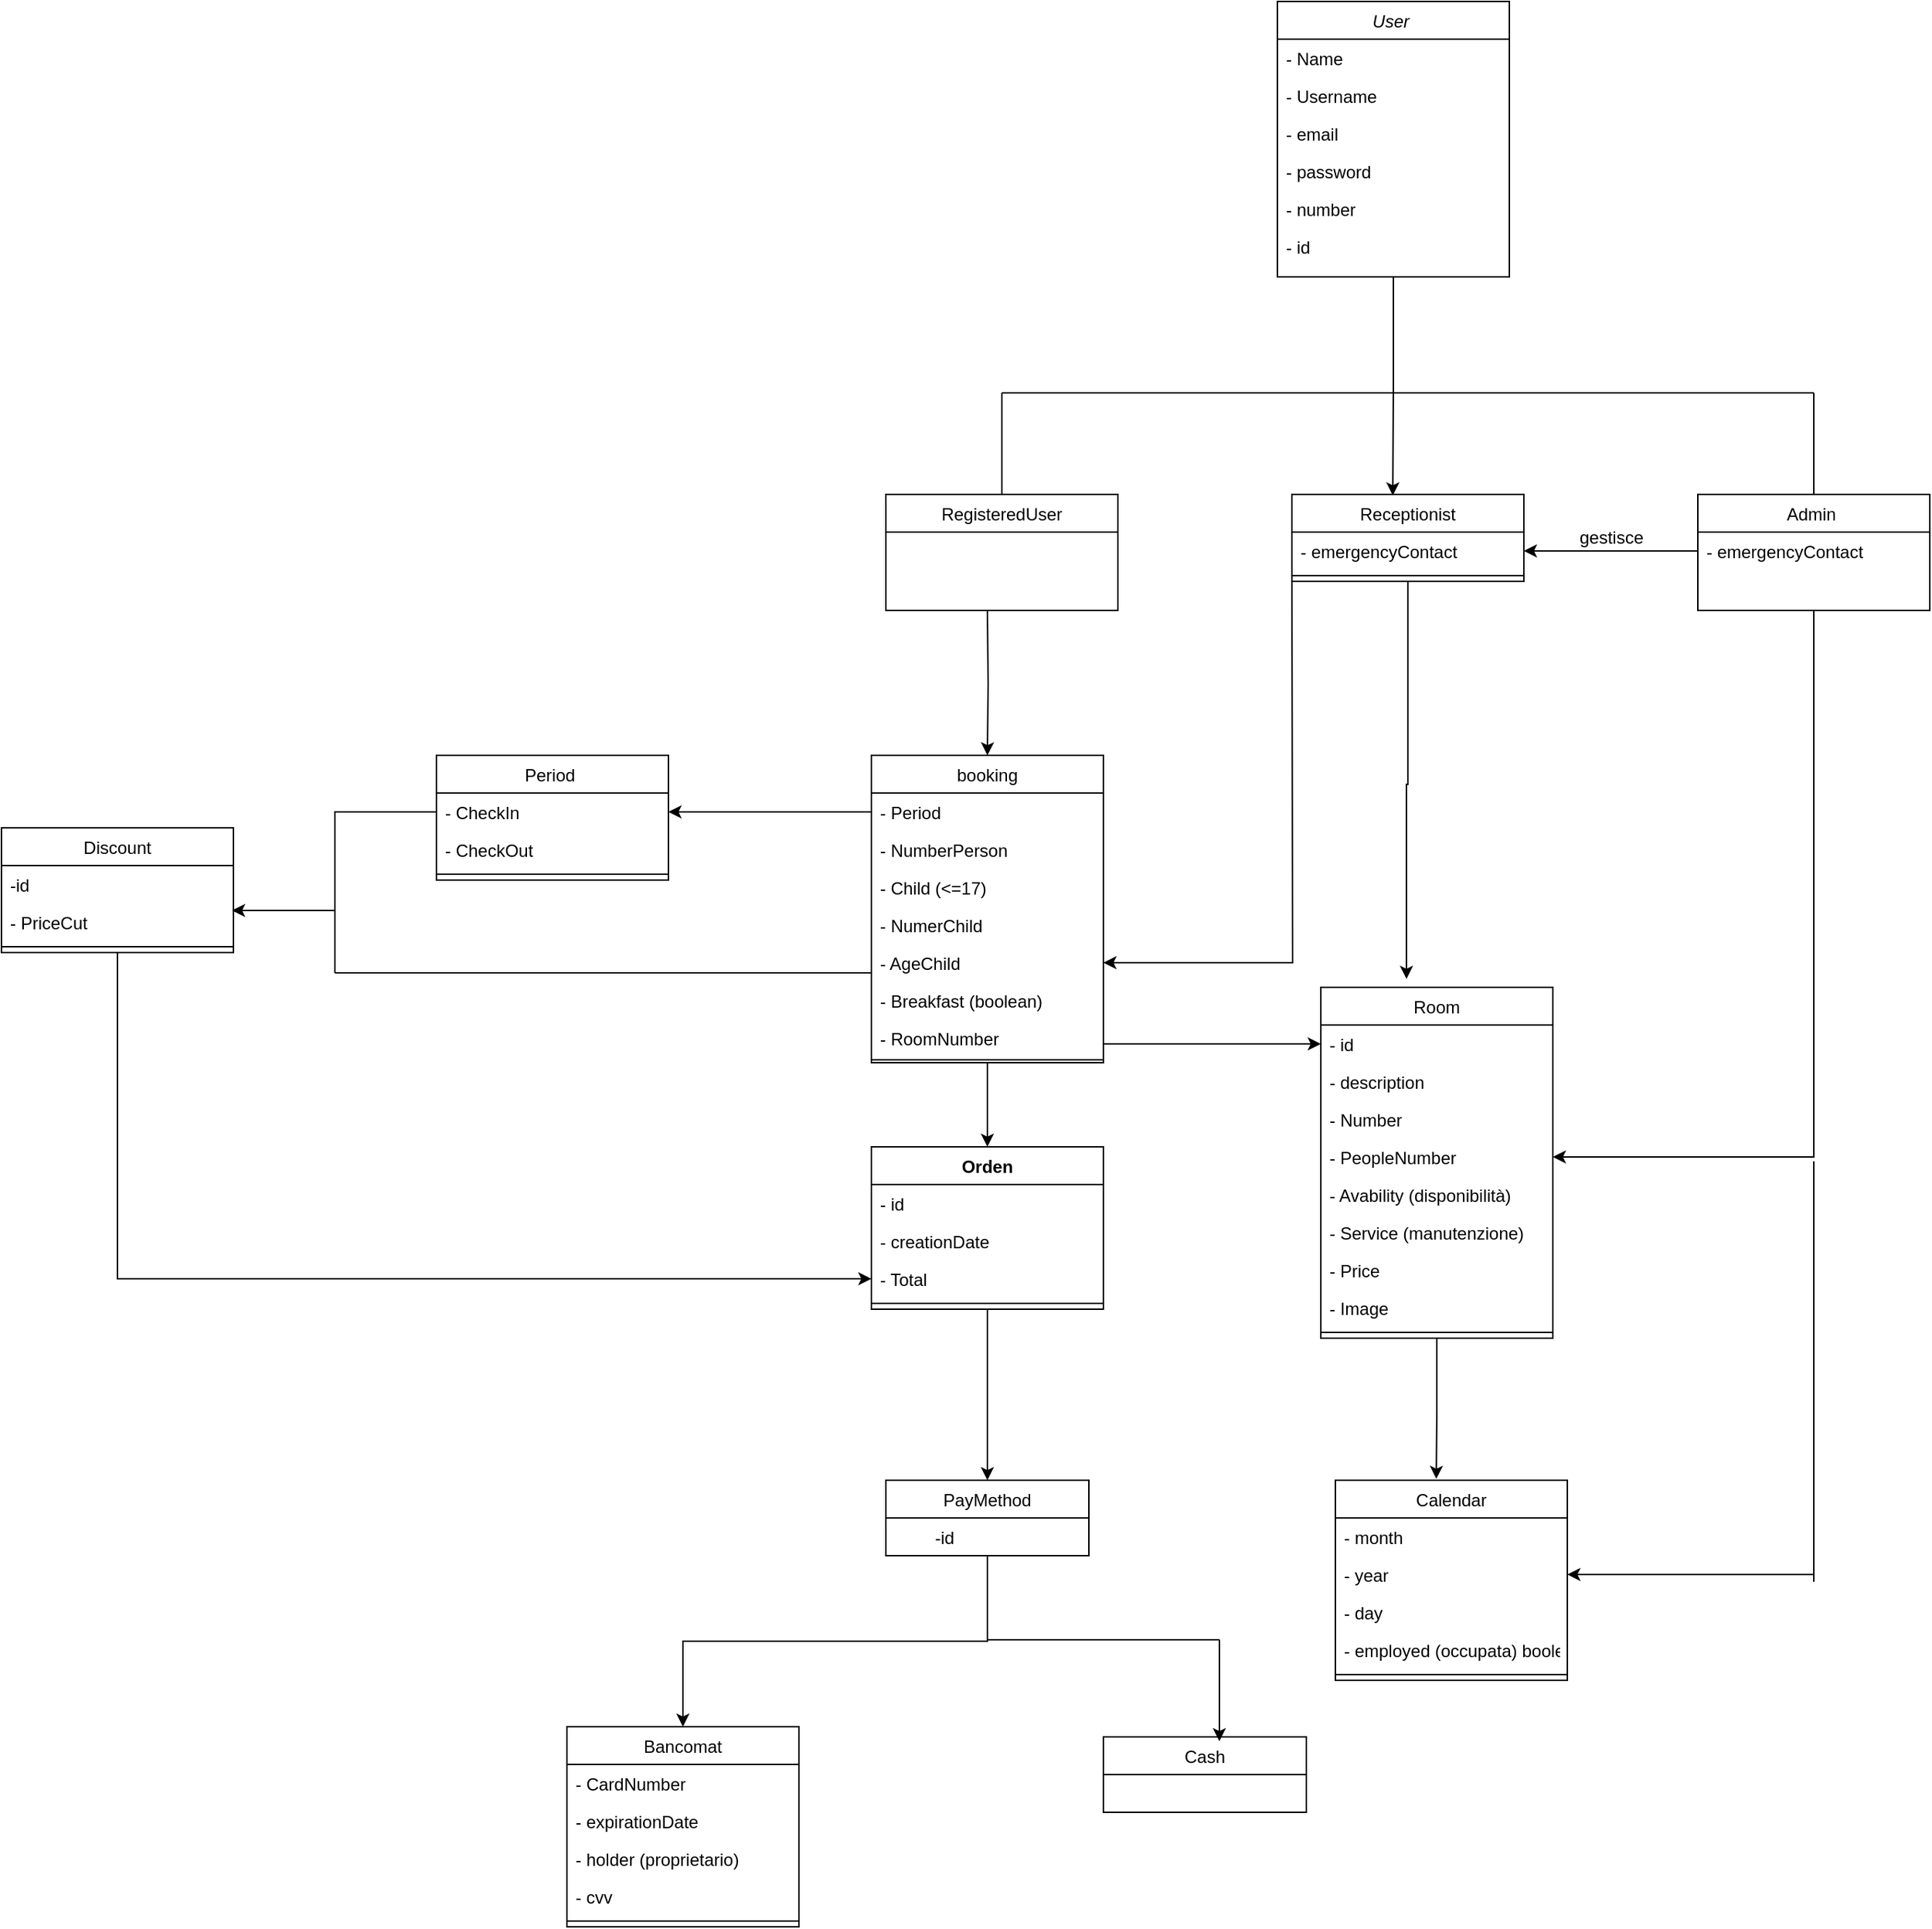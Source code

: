 <mxfile version="16.5.1" type="device"><diagram id="C5RBs43oDa-KdzZeNtuy" name="Page-1"><mxGraphModel dx="2391" dy="2247" grid="1" gridSize="10" guides="1" tooltips="1" connect="1" arrows="1" fold="1" page="1" pageScale="1" pageWidth="827" pageHeight="1169" math="0" shadow="0"><root><mxCell id="WIyWlLk6GJQsqaUBKTNV-0"/><mxCell id="WIyWlLk6GJQsqaUBKTNV-1" parent="WIyWlLk6GJQsqaUBKTNV-0"/><mxCell id="mj9hPGUVosMkc8B9japf-132" style="edgeStyle=orthogonalEdgeStyle;rounded=0;orthogonalLoop=1;jettySize=auto;html=1;exitX=0.5;exitY=1;exitDx=0;exitDy=0;entryX=0.435;entryY=0.012;entryDx=0;entryDy=0;entryPerimeter=0;" parent="WIyWlLk6GJQsqaUBKTNV-1" source="zkfFHV4jXpPFQw0GAbJ--0" target="mj9hPGUVosMkc8B9japf-123" edge="1"><mxGeometry relative="1" as="geometry"/></mxCell><mxCell id="zkfFHV4jXpPFQw0GAbJ--0" value="User " style="swimlane;fontStyle=2;align=center;verticalAlign=top;childLayout=stackLayout;horizontal=1;startSize=26;horizontalStack=0;resizeParent=1;resizeLast=0;collapsible=1;marginBottom=0;rounded=0;shadow=0;strokeWidth=1;" parent="WIyWlLk6GJQsqaUBKTNV-1" vertex="1"><mxGeometry x="280" y="-80" width="160" height="190" as="geometry"><mxRectangle x="230" y="140" width="160" height="26" as="alternateBounds"/></mxGeometry></mxCell><mxCell id="mj9hPGUVosMkc8B9japf-0" value="- Name" style="text;align=left;verticalAlign=top;spacingLeft=4;spacingRight=4;overflow=hidden;rotatable=0;points=[[0,0.5],[1,0.5]];portConstraint=eastwest;" parent="zkfFHV4jXpPFQw0GAbJ--0" vertex="1"><mxGeometry y="26" width="160" height="26" as="geometry"/></mxCell><mxCell id="zkfFHV4jXpPFQw0GAbJ--2" value="- Username" style="text;align=left;verticalAlign=top;spacingLeft=4;spacingRight=4;overflow=hidden;rotatable=0;points=[[0,0.5],[1,0.5]];portConstraint=eastwest;rounded=0;shadow=0;html=0;" parent="zkfFHV4jXpPFQw0GAbJ--0" vertex="1"><mxGeometry y="52" width="160" height="26" as="geometry"/></mxCell><mxCell id="zkfFHV4jXpPFQw0GAbJ--3" value="- email" style="text;align=left;verticalAlign=top;spacingLeft=4;spacingRight=4;overflow=hidden;rotatable=0;points=[[0,0.5],[1,0.5]];portConstraint=eastwest;rounded=0;shadow=0;html=0;" parent="zkfFHV4jXpPFQw0GAbJ--0" vertex="1"><mxGeometry y="78" width="160" height="26" as="geometry"/></mxCell><mxCell id="mj9hPGUVosMkc8B9japf-1" value="- password" style="text;align=left;verticalAlign=top;spacingLeft=4;spacingRight=4;overflow=hidden;rotatable=0;points=[[0,0.5],[1,0.5]];portConstraint=eastwest;rounded=0;shadow=0;html=0;" parent="zkfFHV4jXpPFQw0GAbJ--0" vertex="1"><mxGeometry y="104" width="160" height="26" as="geometry"/></mxCell><mxCell id="24OJSBxCV58KQfM7nfvL-1" value="- number" style="text;align=left;verticalAlign=top;spacingLeft=4;spacingRight=4;overflow=hidden;rotatable=0;points=[[0,0.5],[1,0.5]];portConstraint=eastwest;rounded=0;shadow=0;html=0;" vertex="1" parent="zkfFHV4jXpPFQw0GAbJ--0"><mxGeometry y="130" width="160" height="26" as="geometry"/></mxCell><mxCell id="24OJSBxCV58KQfM7nfvL-2" value="- id" style="text;align=left;verticalAlign=top;spacingLeft=4;spacingRight=4;overflow=hidden;rotatable=0;points=[[0,0.5],[1,0.5]];portConstraint=eastwest;rounded=0;shadow=0;html=0;" vertex="1" parent="zkfFHV4jXpPFQw0GAbJ--0"><mxGeometry y="156" width="160" height="26" as="geometry"/></mxCell><mxCell id="mj9hPGUVosMkc8B9japf-68" style="edgeStyle=orthogonalEdgeStyle;rounded=0;orthogonalLoop=1;jettySize=auto;html=1;entryX=0.5;entryY=0;entryDx=0;entryDy=0;" parent="WIyWlLk6GJQsqaUBKTNV-1" target="mj9hPGUVosMkc8B9japf-46" edge="1"><mxGeometry relative="1" as="geometry"><mxPoint x="80" y="340" as="sourcePoint"/></mxGeometry></mxCell><mxCell id="zkfFHV4jXpPFQw0GAbJ--6" value="RegisteredUser" style="swimlane;fontStyle=0;align=center;verticalAlign=top;childLayout=stackLayout;horizontal=1;startSize=26;horizontalStack=0;resizeParent=1;resizeLast=0;collapsible=1;marginBottom=0;rounded=0;shadow=0;strokeWidth=1;" parent="WIyWlLk6GJQsqaUBKTNV-1" vertex="1"><mxGeometry x="10" y="260" width="160" height="80" as="geometry"><mxRectangle x="130" y="380" width="160" height="26" as="alternateBounds"/></mxGeometry></mxCell><mxCell id="mj9hPGUVosMkc8B9japf-153" style="edgeStyle=orthogonalEdgeStyle;rounded=0;orthogonalLoop=1;jettySize=auto;html=1;exitX=0.5;exitY=1;exitDx=0;exitDy=0;entryX=1;entryY=0.5;entryDx=0;entryDy=0;" parent="WIyWlLk6GJQsqaUBKTNV-1" source="zkfFHV4jXpPFQw0GAbJ--17" target="mj9hPGUVosMkc8B9japf-115" edge="1"><mxGeometry relative="1" as="geometry"/></mxCell><mxCell id="zkfFHV4jXpPFQw0GAbJ--17" value="Admin " style="swimlane;fontStyle=0;align=center;verticalAlign=top;childLayout=stackLayout;horizontal=1;startSize=26;horizontalStack=0;resizeParent=1;resizeLast=0;collapsible=1;marginBottom=0;rounded=0;shadow=0;strokeWidth=1;" parent="WIyWlLk6GJQsqaUBKTNV-1" vertex="1"><mxGeometry x="570" y="260" width="160" height="80" as="geometry"><mxRectangle x="550" y="140" width="160" height="26" as="alternateBounds"/></mxGeometry></mxCell><mxCell id="mj9hPGUVosMkc8B9japf-11" value="- emergencyContact" style="text;align=left;verticalAlign=top;spacingLeft=4;spacingRight=4;overflow=hidden;rotatable=0;points=[[0,0.5],[1,0.5]];portConstraint=eastwest;rounded=0;shadow=0;html=0;" parent="zkfFHV4jXpPFQw0GAbJ--17" vertex="1"><mxGeometry y="26" width="160" height="26" as="geometry"/></mxCell><mxCell id="mj9hPGUVosMkc8B9japf-6" value="" style="endArrow=none;html=1;rounded=0;" parent="WIyWlLk6GJQsqaUBKTNV-1" edge="1"><mxGeometry width="50" height="50" relative="1" as="geometry"><mxPoint x="90" y="190" as="sourcePoint"/><mxPoint x="360" y="190" as="targetPoint"/></mxGeometry></mxCell><mxCell id="mj9hPGUVosMkc8B9japf-7" value="" style="endArrow=none;html=1;rounded=0;exitX=0.5;exitY=0;exitDx=0;exitDy=0;" parent="WIyWlLk6GJQsqaUBKTNV-1" source="zkfFHV4jXpPFQw0GAbJ--6" edge="1"><mxGeometry width="50" height="50" relative="1" as="geometry"><mxPoint x="380" y="200" as="sourcePoint"/><mxPoint x="90" y="190" as="targetPoint"/></mxGeometry></mxCell><mxCell id="mj9hPGUVosMkc8B9japf-8" value="" style="endArrow=none;html=1;rounded=0;" parent="WIyWlLk6GJQsqaUBKTNV-1" edge="1"><mxGeometry width="50" height="50" relative="1" as="geometry"><mxPoint x="360" y="190" as="sourcePoint"/><mxPoint x="650" y="190" as="targetPoint"/></mxGeometry></mxCell><mxCell id="mj9hPGUVosMkc8B9japf-9" value="" style="endArrow=none;html=1;rounded=0;exitX=0.5;exitY=0;exitDx=0;exitDy=0;" parent="WIyWlLk6GJQsqaUBKTNV-1" source="zkfFHV4jXpPFQw0GAbJ--17" edge="1"><mxGeometry width="50" height="50" relative="1" as="geometry"><mxPoint x="380" y="200" as="sourcePoint"/><mxPoint x="650" y="190" as="targetPoint"/></mxGeometry></mxCell><mxCell id="mj9hPGUVosMkc8B9japf-100" style="edgeStyle=orthogonalEdgeStyle;rounded=0;orthogonalLoop=1;jettySize=auto;html=1;exitX=0.5;exitY=1;exitDx=0;exitDy=0;" parent="WIyWlLk6GJQsqaUBKTNV-1" source="mj9hPGUVosMkc8B9japf-12" target="mj9hPGUVosMkc8B9japf-34" edge="1"><mxGeometry relative="1" as="geometry"/></mxCell><mxCell id="mj9hPGUVosMkc8B9japf-12" value="PayMethod" style="swimlane;fontStyle=0;childLayout=stackLayout;horizontal=1;startSize=26;fillColor=none;horizontalStack=0;resizeParent=1;resizeParentMax=0;resizeLast=0;collapsible=1;marginBottom=0;" parent="WIyWlLk6GJQsqaUBKTNV-1" vertex="1"><mxGeometry x="10" y="940" width="140" height="52" as="geometry"/></mxCell><mxCell id="mj9hPGUVosMkc8B9japf-20" value="Cash" style="swimlane;fontStyle=0;childLayout=stackLayout;horizontal=1;startSize=26;fillColor=none;horizontalStack=0;resizeParent=1;resizeParentMax=0;resizeLast=0;collapsible=1;marginBottom=0;" parent="WIyWlLk6GJQsqaUBKTNV-1" vertex="1"><mxGeometry x="160" y="1117" width="140" height="52" as="geometry"/></mxCell><mxCell id="mj9hPGUVosMkc8B9japf-34" value="Bancomat" style="swimlane;fontStyle=0;align=center;verticalAlign=top;childLayout=stackLayout;horizontal=1;startSize=26;horizontalStack=0;resizeParent=1;resizeParentMax=0;resizeLast=0;collapsible=1;marginBottom=0;" parent="WIyWlLk6GJQsqaUBKTNV-1" vertex="1"><mxGeometry x="-210" y="1110" width="160" height="138" as="geometry"/></mxCell><mxCell id="mj9hPGUVosMkc8B9japf-35" value="- CardNumber" style="text;strokeColor=none;fillColor=none;align=left;verticalAlign=top;spacingLeft=4;spacingRight=4;overflow=hidden;rotatable=0;points=[[0,0.5],[1,0.5]];portConstraint=eastwest;" parent="mj9hPGUVosMkc8B9japf-34" vertex="1"><mxGeometry y="26" width="160" height="26" as="geometry"/></mxCell><mxCell id="mj9hPGUVosMkc8B9japf-40" value="- expirationDate" style="text;strokeColor=none;fillColor=none;align=left;verticalAlign=top;spacingLeft=4;spacingRight=4;overflow=hidden;rotatable=0;points=[[0,0.5],[1,0.5]];portConstraint=eastwest;" parent="mj9hPGUVosMkc8B9japf-34" vertex="1"><mxGeometry y="52" width="160" height="26" as="geometry"/></mxCell><mxCell id="mj9hPGUVosMkc8B9japf-41" value="- holder (proprietario)" style="text;strokeColor=none;fillColor=none;align=left;verticalAlign=top;spacingLeft=4;spacingRight=4;overflow=hidden;rotatable=0;points=[[0,0.5],[1,0.5]];portConstraint=eastwest;" parent="mj9hPGUVosMkc8B9japf-34" vertex="1"><mxGeometry y="78" width="160" height="26" as="geometry"/></mxCell><mxCell id="mj9hPGUVosMkc8B9japf-42" value="- cvv" style="text;strokeColor=none;fillColor=none;align=left;verticalAlign=top;spacingLeft=4;spacingRight=4;overflow=hidden;rotatable=0;points=[[0,0.5],[1,0.5]];portConstraint=eastwest;" parent="mj9hPGUVosMkc8B9japf-34" vertex="1"><mxGeometry y="104" width="160" height="26" as="geometry"/></mxCell><mxCell id="mj9hPGUVosMkc8B9japf-36" value="" style="line;strokeWidth=1;fillColor=none;align=left;verticalAlign=middle;spacingTop=-1;spacingLeft=3;spacingRight=3;rotatable=0;labelPosition=right;points=[];portConstraint=eastwest;" parent="mj9hPGUVosMkc8B9japf-34" vertex="1"><mxGeometry y="130" width="160" height="8" as="geometry"/></mxCell><mxCell id="mj9hPGUVosMkc8B9japf-97" style="edgeStyle=orthogonalEdgeStyle;rounded=0;orthogonalLoop=1;jettySize=auto;html=1;exitX=0.5;exitY=1;exitDx=0;exitDy=0;entryX=0.5;entryY=0;entryDx=0;entryDy=0;" parent="WIyWlLk6GJQsqaUBKTNV-1" source="mj9hPGUVosMkc8B9japf-46" target="mj9hPGUVosMkc8B9japf-90" edge="1"><mxGeometry relative="1" as="geometry"/></mxCell><mxCell id="mj9hPGUVosMkc8B9japf-46" value="booking" style="swimlane;fontStyle=0;align=center;verticalAlign=top;childLayout=stackLayout;horizontal=1;startSize=26;horizontalStack=0;resizeParent=1;resizeParentMax=0;resizeLast=0;collapsible=1;marginBottom=0;" parent="WIyWlLk6GJQsqaUBKTNV-1" vertex="1"><mxGeometry y="440" width="160" height="212" as="geometry"/></mxCell><mxCell id="mj9hPGUVosMkc8B9japf-47" value="- Period " style="text;strokeColor=none;fillColor=none;align=left;verticalAlign=top;spacingLeft=4;spacingRight=4;overflow=hidden;rotatable=0;points=[[0,0.5],[1,0.5]];portConstraint=eastwest;" parent="mj9hPGUVosMkc8B9japf-46" vertex="1"><mxGeometry y="26" width="160" height="26" as="geometry"/></mxCell><mxCell id="mj9hPGUVosMkc8B9japf-56" value="- NumberPerson" style="text;strokeColor=none;fillColor=none;align=left;verticalAlign=top;spacingLeft=4;spacingRight=4;overflow=hidden;rotatable=0;points=[[0,0.5],[1,0.5]];portConstraint=eastwest;" parent="mj9hPGUVosMkc8B9japf-46" vertex="1"><mxGeometry y="52" width="160" height="26" as="geometry"/></mxCell><mxCell id="24OJSBxCV58KQfM7nfvL-8" value="- Child (&lt;=17)" style="text;strokeColor=none;fillColor=none;align=left;verticalAlign=top;spacingLeft=4;spacingRight=4;overflow=hidden;rotatable=0;points=[[0,0.5],[1,0.5]];portConstraint=eastwest;" vertex="1" parent="mj9hPGUVosMkc8B9japf-46"><mxGeometry y="78" width="160" height="26" as="geometry"/></mxCell><mxCell id="24OJSBxCV58KQfM7nfvL-9" value="- NumerChild" style="text;strokeColor=none;fillColor=none;align=left;verticalAlign=top;spacingLeft=4;spacingRight=4;overflow=hidden;rotatable=0;points=[[0,0.5],[1,0.5]];portConstraint=eastwest;" vertex="1" parent="mj9hPGUVosMkc8B9japf-46"><mxGeometry y="104" width="160" height="26" as="geometry"/></mxCell><mxCell id="mj9hPGUVosMkc8B9japf-57" value="- AgeChild" style="text;strokeColor=none;fillColor=none;align=left;verticalAlign=top;spacingLeft=4;spacingRight=4;overflow=hidden;rotatable=0;points=[[0,0.5],[1,0.5]];portConstraint=eastwest;" parent="mj9hPGUVosMkc8B9japf-46" vertex="1"><mxGeometry y="130" width="160" height="26" as="geometry"/></mxCell><mxCell id="mj9hPGUVosMkc8B9japf-66" value="- Breakfast (boolean)" style="text;strokeColor=none;fillColor=none;align=left;verticalAlign=top;spacingLeft=4;spacingRight=4;overflow=hidden;rotatable=0;points=[[0,0.5],[1,0.5]];portConstraint=eastwest;" parent="mj9hPGUVosMkc8B9japf-46" vertex="1"><mxGeometry y="156" width="160" height="26" as="geometry"/></mxCell><mxCell id="mj9hPGUVosMkc8B9japf-67" value="- RoomNumber" style="text;strokeColor=none;fillColor=none;align=left;verticalAlign=top;spacingLeft=4;spacingRight=4;overflow=hidden;rotatable=0;points=[[0,0.5],[1,0.5]];portConstraint=eastwest;" parent="mj9hPGUVosMkc8B9japf-46" vertex="1"><mxGeometry y="182" width="160" height="26" as="geometry"/></mxCell><mxCell id="mj9hPGUVosMkc8B9japf-48" value="" style="line;strokeWidth=1;fillColor=none;align=left;verticalAlign=middle;spacingTop=-1;spacingLeft=3;spacingRight=3;rotatable=0;labelPosition=right;points=[];portConstraint=eastwest;" parent="mj9hPGUVosMkc8B9japf-46" vertex="1"><mxGeometry y="208" width="160" height="4" as="geometry"/></mxCell><mxCell id="mj9hPGUVosMkc8B9japf-50" value="Period " style="swimlane;fontStyle=0;align=center;verticalAlign=top;childLayout=stackLayout;horizontal=1;startSize=26;horizontalStack=0;resizeParent=1;resizeParentMax=0;resizeLast=0;collapsible=1;marginBottom=0;" parent="WIyWlLk6GJQsqaUBKTNV-1" vertex="1"><mxGeometry x="-300" y="440" width="160" height="86" as="geometry"/></mxCell><mxCell id="mj9hPGUVosMkc8B9japf-51" value="- CheckIn" style="text;strokeColor=none;fillColor=none;align=left;verticalAlign=top;spacingLeft=4;spacingRight=4;overflow=hidden;rotatable=0;points=[[0,0.5],[1,0.5]];portConstraint=eastwest;" parent="mj9hPGUVosMkc8B9japf-50" vertex="1"><mxGeometry y="26" width="160" height="26" as="geometry"/></mxCell><mxCell id="mj9hPGUVosMkc8B9japf-54" value="- CheckOut" style="text;strokeColor=none;fillColor=none;align=left;verticalAlign=top;spacingLeft=4;spacingRight=4;overflow=hidden;rotatable=0;points=[[0,0.5],[1,0.5]];portConstraint=eastwest;" parent="mj9hPGUVosMkc8B9japf-50" vertex="1"><mxGeometry y="52" width="160" height="26" as="geometry"/></mxCell><mxCell id="mj9hPGUVosMkc8B9japf-52" value="" style="line;strokeWidth=1;fillColor=none;align=left;verticalAlign=middle;spacingTop=-1;spacingLeft=3;spacingRight=3;rotatable=0;labelPosition=right;points=[];portConstraint=eastwest;" parent="mj9hPGUVosMkc8B9japf-50" vertex="1"><mxGeometry y="78" width="160" height="8" as="geometry"/></mxCell><mxCell id="mj9hPGUVosMkc8B9japf-98" style="edgeStyle=orthogonalEdgeStyle;rounded=0;orthogonalLoop=1;jettySize=auto;html=1;exitX=0.5;exitY=1;exitDx=0;exitDy=0;entryX=0;entryY=0.5;entryDx=0;entryDy=0;" parent="WIyWlLk6GJQsqaUBKTNV-1" source="mj9hPGUVosMkc8B9japf-77" target="mj9hPGUVosMkc8B9japf-95" edge="1"><mxGeometry relative="1" as="geometry"/></mxCell><mxCell id="mj9hPGUVosMkc8B9japf-77" value="Discount" style="swimlane;fontStyle=0;align=center;verticalAlign=top;childLayout=stackLayout;horizontal=1;startSize=26;horizontalStack=0;resizeParent=1;resizeParentMax=0;resizeLast=0;collapsible=1;marginBottom=0;" parent="WIyWlLk6GJQsqaUBKTNV-1" vertex="1"><mxGeometry x="-600" y="490" width="160" height="86" as="geometry"/></mxCell><mxCell id="mj9hPGUVosMkc8B9japf-78" value="-id" style="text;strokeColor=none;fillColor=none;align=left;verticalAlign=top;spacingLeft=4;spacingRight=4;overflow=hidden;rotatable=0;points=[[0,0.5],[1,0.5]];portConstraint=eastwest;" parent="mj9hPGUVosMkc8B9japf-77" vertex="1"><mxGeometry y="26" width="160" height="26" as="geometry"/></mxCell><mxCell id="mj9hPGUVosMkc8B9japf-83" value="- PriceCut" style="text;strokeColor=none;fillColor=none;align=left;verticalAlign=top;spacingLeft=4;spacingRight=4;overflow=hidden;rotatable=0;points=[[0,0.5],[1,0.5]];portConstraint=eastwest;" parent="mj9hPGUVosMkc8B9japf-77" vertex="1"><mxGeometry y="52" width="160" height="26" as="geometry"/></mxCell><mxCell id="mj9hPGUVosMkc8B9japf-79" value="" style="line;strokeWidth=1;fillColor=none;align=left;verticalAlign=middle;spacingTop=-1;spacingLeft=3;spacingRight=3;rotatable=0;labelPosition=right;points=[];portConstraint=eastwest;" parent="mj9hPGUVosMkc8B9japf-77" vertex="1"><mxGeometry y="78" width="160" height="8" as="geometry"/></mxCell><mxCell id="mj9hPGUVosMkc8B9japf-85" style="edgeStyle=orthogonalEdgeStyle;rounded=0;orthogonalLoop=1;jettySize=auto;html=1;exitX=0;exitY=0.5;exitDx=0;exitDy=0;entryX=0.994;entryY=0.192;entryDx=0;entryDy=0;entryPerimeter=0;" parent="WIyWlLk6GJQsqaUBKTNV-1" source="mj9hPGUVosMkc8B9japf-51" target="mj9hPGUVosMkc8B9japf-83" edge="1"><mxGeometry relative="1" as="geometry"/></mxCell><mxCell id="mj9hPGUVosMkc8B9japf-87" value="" style="endArrow=none;html=1;rounded=0;" parent="WIyWlLk6GJQsqaUBKTNV-1" edge="1"><mxGeometry width="50" height="50" relative="1" as="geometry"><mxPoint x="-370" y="540" as="sourcePoint"/><mxPoint x="-370" y="590" as="targetPoint"/></mxGeometry></mxCell><mxCell id="mj9hPGUVosMkc8B9japf-89" style="edgeStyle=orthogonalEdgeStyle;rounded=0;orthogonalLoop=1;jettySize=auto;html=1;exitX=0;exitY=0.5;exitDx=0;exitDy=0;entryX=1;entryY=0.5;entryDx=0;entryDy=0;" parent="WIyWlLk6GJQsqaUBKTNV-1" source="mj9hPGUVosMkc8B9japf-47" target="mj9hPGUVosMkc8B9japf-51" edge="1"><mxGeometry relative="1" as="geometry"/></mxCell><mxCell id="mj9hPGUVosMkc8B9japf-99" style="edgeStyle=orthogonalEdgeStyle;rounded=0;orthogonalLoop=1;jettySize=auto;html=1;exitX=0.5;exitY=1;exitDx=0;exitDy=0;entryX=0.5;entryY=0;entryDx=0;entryDy=0;" parent="WIyWlLk6GJQsqaUBKTNV-1" source="mj9hPGUVosMkc8B9japf-90" target="mj9hPGUVosMkc8B9japf-12" edge="1"><mxGeometry relative="1" as="geometry"/></mxCell><mxCell id="mj9hPGUVosMkc8B9japf-90" value="Orden" style="swimlane;fontStyle=1;align=center;verticalAlign=top;childLayout=stackLayout;horizontal=1;startSize=26;horizontalStack=0;resizeParent=1;resizeParentMax=0;resizeLast=0;collapsible=1;marginBottom=0;" parent="WIyWlLk6GJQsqaUBKTNV-1" vertex="1"><mxGeometry y="710" width="160" height="112" as="geometry"/></mxCell><mxCell id="mj9hPGUVosMkc8B9japf-91" value="- id " style="text;strokeColor=none;fillColor=none;align=left;verticalAlign=top;spacingLeft=4;spacingRight=4;overflow=hidden;rotatable=0;points=[[0,0.5],[1,0.5]];portConstraint=eastwest;" parent="mj9hPGUVosMkc8B9japf-90" vertex="1"><mxGeometry y="26" width="160" height="26" as="geometry"/></mxCell><mxCell id="mj9hPGUVosMkc8B9japf-94" value="- creationDate" style="text;strokeColor=none;fillColor=none;align=left;verticalAlign=top;spacingLeft=4;spacingRight=4;overflow=hidden;rotatable=0;points=[[0,0.5],[1,0.5]];portConstraint=eastwest;" parent="mj9hPGUVosMkc8B9japf-90" vertex="1"><mxGeometry y="52" width="160" height="26" as="geometry"/></mxCell><mxCell id="mj9hPGUVosMkc8B9japf-95" value="- Total" style="text;strokeColor=none;fillColor=none;align=left;verticalAlign=top;spacingLeft=4;spacingRight=4;overflow=hidden;rotatable=0;points=[[0,0.5],[1,0.5]];portConstraint=eastwest;" parent="mj9hPGUVosMkc8B9japf-90" vertex="1"><mxGeometry y="78" width="160" height="26" as="geometry"/></mxCell><mxCell id="mj9hPGUVosMkc8B9japf-92" value="" style="line;strokeWidth=1;fillColor=none;align=left;verticalAlign=middle;spacingTop=-1;spacingLeft=3;spacingRight=3;rotatable=0;labelPosition=right;points=[];portConstraint=eastwest;" parent="mj9hPGUVosMkc8B9japf-90" vertex="1"><mxGeometry y="104" width="160" height="8" as="geometry"/></mxCell><mxCell id="mj9hPGUVosMkc8B9japf-102" value="" style="endArrow=none;html=1;rounded=0;" parent="WIyWlLk6GJQsqaUBKTNV-1" edge="1"><mxGeometry width="50" height="50" relative="1" as="geometry"><mxPoint x="80" y="1050" as="sourcePoint"/><mxPoint x="240" y="1050" as="targetPoint"/></mxGeometry></mxCell><mxCell id="mj9hPGUVosMkc8B9japf-103" value="" style="endArrow=classic;html=1;rounded=0;" parent="WIyWlLk6GJQsqaUBKTNV-1" edge="1"><mxGeometry width="50" height="50" relative="1" as="geometry"><mxPoint x="240" y="1050" as="sourcePoint"/><mxPoint x="240" y="1120" as="targetPoint"/></mxGeometry></mxCell><mxCell id="mj9hPGUVosMkc8B9japf-152" style="edgeStyle=orthogonalEdgeStyle;rounded=0;orthogonalLoop=1;jettySize=auto;html=1;exitX=0.5;exitY=1;exitDx=0;exitDy=0;entryX=0.435;entryY=-0.007;entryDx=0;entryDy=0;entryPerimeter=0;" parent="WIyWlLk6GJQsqaUBKTNV-1" source="mj9hPGUVosMkc8B9japf-109" target="mj9hPGUVosMkc8B9japf-145" edge="1"><mxGeometry relative="1" as="geometry"/></mxCell><mxCell id="mj9hPGUVosMkc8B9japf-109" value="Room" style="swimlane;fontStyle=0;align=center;verticalAlign=top;childLayout=stackLayout;horizontal=1;startSize=26;horizontalStack=0;resizeParent=1;resizeParentMax=0;resizeLast=0;collapsible=1;marginBottom=0;" parent="WIyWlLk6GJQsqaUBKTNV-1" vertex="1"><mxGeometry x="310" y="600" width="160" height="242" as="geometry"/></mxCell><mxCell id="mj9hPGUVosMkc8B9japf-110" value="- id&#10;" style="text;strokeColor=none;fillColor=none;align=left;verticalAlign=top;spacingLeft=4;spacingRight=4;overflow=hidden;rotatable=0;points=[[0,0.5],[1,0.5]];portConstraint=eastwest;" parent="mj9hPGUVosMkc8B9japf-109" vertex="1"><mxGeometry y="26" width="160" height="26" as="geometry"/></mxCell><mxCell id="mj9hPGUVosMkc8B9japf-142" value="- description" style="text;strokeColor=none;fillColor=none;align=left;verticalAlign=top;spacingLeft=4;spacingRight=4;overflow=hidden;rotatable=0;points=[[0,0.5],[1,0.5]];portConstraint=eastwest;" parent="mj9hPGUVosMkc8B9japf-109" vertex="1"><mxGeometry y="52" width="160" height="26" as="geometry"/></mxCell><mxCell id="mj9hPGUVosMkc8B9japf-113" value="- Number" style="text;strokeColor=none;fillColor=none;align=left;verticalAlign=top;spacingLeft=4;spacingRight=4;overflow=hidden;rotatable=0;points=[[0,0.5],[1,0.5]];portConstraint=eastwest;" parent="mj9hPGUVosMkc8B9japf-109" vertex="1"><mxGeometry y="78" width="160" height="26" as="geometry"/></mxCell><mxCell id="mj9hPGUVosMkc8B9japf-115" value="- PeopleNumber" style="text;strokeColor=none;fillColor=none;align=left;verticalAlign=top;spacingLeft=4;spacingRight=4;overflow=hidden;rotatable=0;points=[[0,0.5],[1,0.5]];portConstraint=eastwest;" parent="mj9hPGUVosMkc8B9japf-109" vertex="1"><mxGeometry y="104" width="160" height="26" as="geometry"/></mxCell><mxCell id="mj9hPGUVosMkc8B9japf-117" value="- Avability (disponibilità)" style="text;strokeColor=none;fillColor=none;align=left;verticalAlign=top;spacingLeft=4;spacingRight=4;overflow=hidden;rotatable=0;points=[[0,0.5],[1,0.5]];portConstraint=eastwest;" parent="mj9hPGUVosMkc8B9japf-109" vertex="1"><mxGeometry y="130" width="160" height="26" as="geometry"/></mxCell><mxCell id="mj9hPGUVosMkc8B9japf-144" value="- Service (manutenzione)" style="text;strokeColor=none;fillColor=none;align=left;verticalAlign=top;spacingLeft=4;spacingRight=4;overflow=hidden;rotatable=0;points=[[0,0.5],[1,0.5]];portConstraint=eastwest;" parent="mj9hPGUVosMkc8B9japf-109" vertex="1"><mxGeometry y="156" width="160" height="26" as="geometry"/></mxCell><mxCell id="mj9hPGUVosMkc8B9japf-118" value="- Price" style="text;strokeColor=none;fillColor=none;align=left;verticalAlign=top;spacingLeft=4;spacingRight=4;overflow=hidden;rotatable=0;points=[[0,0.5],[1,0.5]];portConstraint=eastwest;" parent="mj9hPGUVosMkc8B9japf-109" vertex="1"><mxGeometry y="182" width="160" height="26" as="geometry"/></mxCell><mxCell id="mj9hPGUVosMkc8B9japf-114" value="- Image" style="text;strokeColor=none;fillColor=none;align=left;verticalAlign=top;spacingLeft=4;spacingRight=4;overflow=hidden;rotatable=0;points=[[0,0.5],[1,0.5]];portConstraint=eastwest;" parent="mj9hPGUVosMkc8B9japf-109" vertex="1"><mxGeometry y="208" width="160" height="26" as="geometry"/></mxCell><mxCell id="mj9hPGUVosMkc8B9japf-111" value="" style="line;strokeWidth=1;fillColor=none;align=left;verticalAlign=middle;spacingTop=-1;spacingLeft=3;spacingRight=3;rotatable=0;labelPosition=right;points=[];portConstraint=eastwest;" parent="mj9hPGUVosMkc8B9japf-109" vertex="1"><mxGeometry y="234" width="160" height="8" as="geometry"/></mxCell><mxCell id="24OJSBxCV58KQfM7nfvL-3" style="edgeStyle=orthogonalEdgeStyle;rounded=0;orthogonalLoop=1;jettySize=auto;html=1;exitX=0.5;exitY=1;exitDx=0;exitDy=0;entryX=0.369;entryY=-0.024;entryDx=0;entryDy=0;entryPerimeter=0;" edge="1" parent="WIyWlLk6GJQsqaUBKTNV-1" source="mj9hPGUVosMkc8B9japf-123" target="mj9hPGUVosMkc8B9japf-109"><mxGeometry relative="1" as="geometry"/></mxCell><mxCell id="mj9hPGUVosMkc8B9japf-123" value="Receptionist" style="swimlane;fontStyle=0;align=center;verticalAlign=top;childLayout=stackLayout;horizontal=1;startSize=26;horizontalStack=0;resizeParent=1;resizeParentMax=0;resizeLast=0;collapsible=1;marginBottom=0;" parent="WIyWlLk6GJQsqaUBKTNV-1" vertex="1"><mxGeometry x="290" y="260" width="160" height="60" as="geometry"/></mxCell><mxCell id="mj9hPGUVosMkc8B9japf-127" value="- emergencyContact" style="text;strokeColor=none;fillColor=none;align=left;verticalAlign=top;spacingLeft=4;spacingRight=4;overflow=hidden;rotatable=0;points=[[0,0.5],[1,0.5]];portConstraint=eastwest;" parent="mj9hPGUVosMkc8B9japf-123" vertex="1"><mxGeometry y="26" width="160" height="26" as="geometry"/></mxCell><mxCell id="mj9hPGUVosMkc8B9japf-125" value="" style="line;strokeWidth=1;fillColor=none;align=left;verticalAlign=middle;spacingTop=-1;spacingLeft=3;spacingRight=3;rotatable=0;labelPosition=right;points=[];portConstraint=eastwest;" parent="mj9hPGUVosMkc8B9japf-123" vertex="1"><mxGeometry y="52" width="160" height="8" as="geometry"/></mxCell><mxCell id="mj9hPGUVosMkc8B9japf-131" style="edgeStyle=orthogonalEdgeStyle;rounded=0;orthogonalLoop=1;jettySize=auto;html=1;exitX=0;exitY=0.5;exitDx=0;exitDy=0;entryX=1;entryY=0.5;entryDx=0;entryDy=0;" parent="WIyWlLk6GJQsqaUBKTNV-1" target="mj9hPGUVosMkc8B9japf-57" edge="1"><mxGeometry relative="1" as="geometry"><mxPoint x="290" y="299" as="sourcePoint"/></mxGeometry></mxCell><mxCell id="mj9hPGUVosMkc8B9japf-145" value="Calendar" style="swimlane;fontStyle=0;align=center;verticalAlign=top;childLayout=stackLayout;horizontal=1;startSize=26;horizontalStack=0;resizeParent=1;resizeParentMax=0;resizeLast=0;collapsible=1;marginBottom=0;" parent="WIyWlLk6GJQsqaUBKTNV-1" vertex="1"><mxGeometry x="320" y="940" width="160" height="138" as="geometry"/></mxCell><mxCell id="mj9hPGUVosMkc8B9japf-146" value="- month" style="text;strokeColor=none;fillColor=none;align=left;verticalAlign=top;spacingLeft=4;spacingRight=4;overflow=hidden;rotatable=0;points=[[0,0.5],[1,0.5]];portConstraint=eastwest;" parent="mj9hPGUVosMkc8B9japf-145" vertex="1"><mxGeometry y="26" width="160" height="26" as="geometry"/></mxCell><mxCell id="mj9hPGUVosMkc8B9japf-149" value="- year" style="text;strokeColor=none;fillColor=none;align=left;verticalAlign=top;spacingLeft=4;spacingRight=4;overflow=hidden;rotatable=0;points=[[0,0.5],[1,0.5]];portConstraint=eastwest;" parent="mj9hPGUVosMkc8B9japf-145" vertex="1"><mxGeometry y="52" width="160" height="26" as="geometry"/></mxCell><mxCell id="mj9hPGUVosMkc8B9japf-150" value="- day" style="text;strokeColor=none;fillColor=none;align=left;verticalAlign=top;spacingLeft=4;spacingRight=4;overflow=hidden;rotatable=0;points=[[0,0.5],[1,0.5]];portConstraint=eastwest;" parent="mj9hPGUVosMkc8B9japf-145" vertex="1"><mxGeometry y="78" width="160" height="26" as="geometry"/></mxCell><mxCell id="mj9hPGUVosMkc8B9japf-151" value="- employed (occupata) boolean" style="text;strokeColor=none;fillColor=none;align=left;verticalAlign=top;spacingLeft=4;spacingRight=4;overflow=hidden;rotatable=0;points=[[0,0.5],[1,0.5]];portConstraint=eastwest;" parent="mj9hPGUVosMkc8B9japf-145" vertex="1"><mxGeometry y="104" width="160" height="26" as="geometry"/></mxCell><mxCell id="mj9hPGUVosMkc8B9japf-147" value="" style="line;strokeWidth=1;fillColor=none;align=left;verticalAlign=middle;spacingTop=-1;spacingLeft=3;spacingRight=3;rotatable=0;labelPosition=right;points=[];portConstraint=eastwest;" parent="mj9hPGUVosMkc8B9japf-145" vertex="1"><mxGeometry y="130" width="160" height="8" as="geometry"/></mxCell><mxCell id="mj9hPGUVosMkc8B9japf-154" value="" style="endArrow=none;html=1;rounded=0;" parent="WIyWlLk6GJQsqaUBKTNV-1" edge="1"><mxGeometry width="50" height="50" relative="1" as="geometry"><mxPoint x="650" y="1010" as="sourcePoint"/><mxPoint x="650" y="720" as="targetPoint"/></mxGeometry></mxCell><mxCell id="mj9hPGUVosMkc8B9japf-155" value="" style="endArrow=classic;html=1;rounded=0;entryX=1;entryY=0.5;entryDx=0;entryDy=0;" parent="WIyWlLk6GJQsqaUBKTNV-1" target="mj9hPGUVosMkc8B9japf-149" edge="1"><mxGeometry width="50" height="50" relative="1" as="geometry"><mxPoint x="650" y="1005" as="sourcePoint"/><mxPoint x="560" y="810" as="targetPoint"/></mxGeometry></mxCell><mxCell id="mj9hPGUVosMkc8B9japf-156" style="edgeStyle=orthogonalEdgeStyle;rounded=0;orthogonalLoop=1;jettySize=auto;html=1;exitX=0;exitY=0.5;exitDx=0;exitDy=0;entryX=1;entryY=0.5;entryDx=0;entryDy=0;" parent="WIyWlLk6GJQsqaUBKTNV-1" edge="1"><mxGeometry relative="1" as="geometry"><mxPoint x="570" y="299" as="sourcePoint"/><mxPoint x="450" y="299" as="targetPoint"/></mxGeometry></mxCell><mxCell id="mj9hPGUVosMkc8B9japf-157" value="gestisce" style="text;html=1;align=center;verticalAlign=middle;resizable=0;points=[];autosize=1;strokeColor=none;fillColor=none;" parent="WIyWlLk6GJQsqaUBKTNV-1" vertex="1"><mxGeometry x="480" y="280" width="60" height="20" as="geometry"/></mxCell><mxCell id="24OJSBxCV58KQfM7nfvL-10" value="" style="endArrow=none;html=1;rounded=0;entryX=0;entryY=0.769;entryDx=0;entryDy=0;entryPerimeter=0;" edge="1" parent="WIyWlLk6GJQsqaUBKTNV-1" target="mj9hPGUVosMkc8B9japf-57"><mxGeometry width="50" height="50" relative="1" as="geometry"><mxPoint x="-370" y="590" as="sourcePoint"/><mxPoint x="-60" y="540" as="targetPoint"/></mxGeometry></mxCell><mxCell id="24OJSBxCV58KQfM7nfvL-11" value="-id" style="text;html=1;align=center;verticalAlign=middle;resizable=0;points=[];autosize=1;strokeColor=none;fillColor=none;" vertex="1" parent="WIyWlLk6GJQsqaUBKTNV-1"><mxGeometry x="35" y="970" width="30" height="20" as="geometry"/></mxCell><mxCell id="24OJSBxCV58KQfM7nfvL-13" style="edgeStyle=orthogonalEdgeStyle;rounded=0;orthogonalLoop=1;jettySize=auto;html=1;exitX=1;exitY=0.5;exitDx=0;exitDy=0;entryX=0;entryY=0.5;entryDx=0;entryDy=0;" edge="1" parent="WIyWlLk6GJQsqaUBKTNV-1" source="mj9hPGUVosMkc8B9japf-67" target="mj9hPGUVosMkc8B9japf-110"><mxGeometry relative="1" as="geometry"><Array as="points"><mxPoint x="160" y="639"/></Array></mxGeometry></mxCell></root></mxGraphModel></diagram></mxfile>